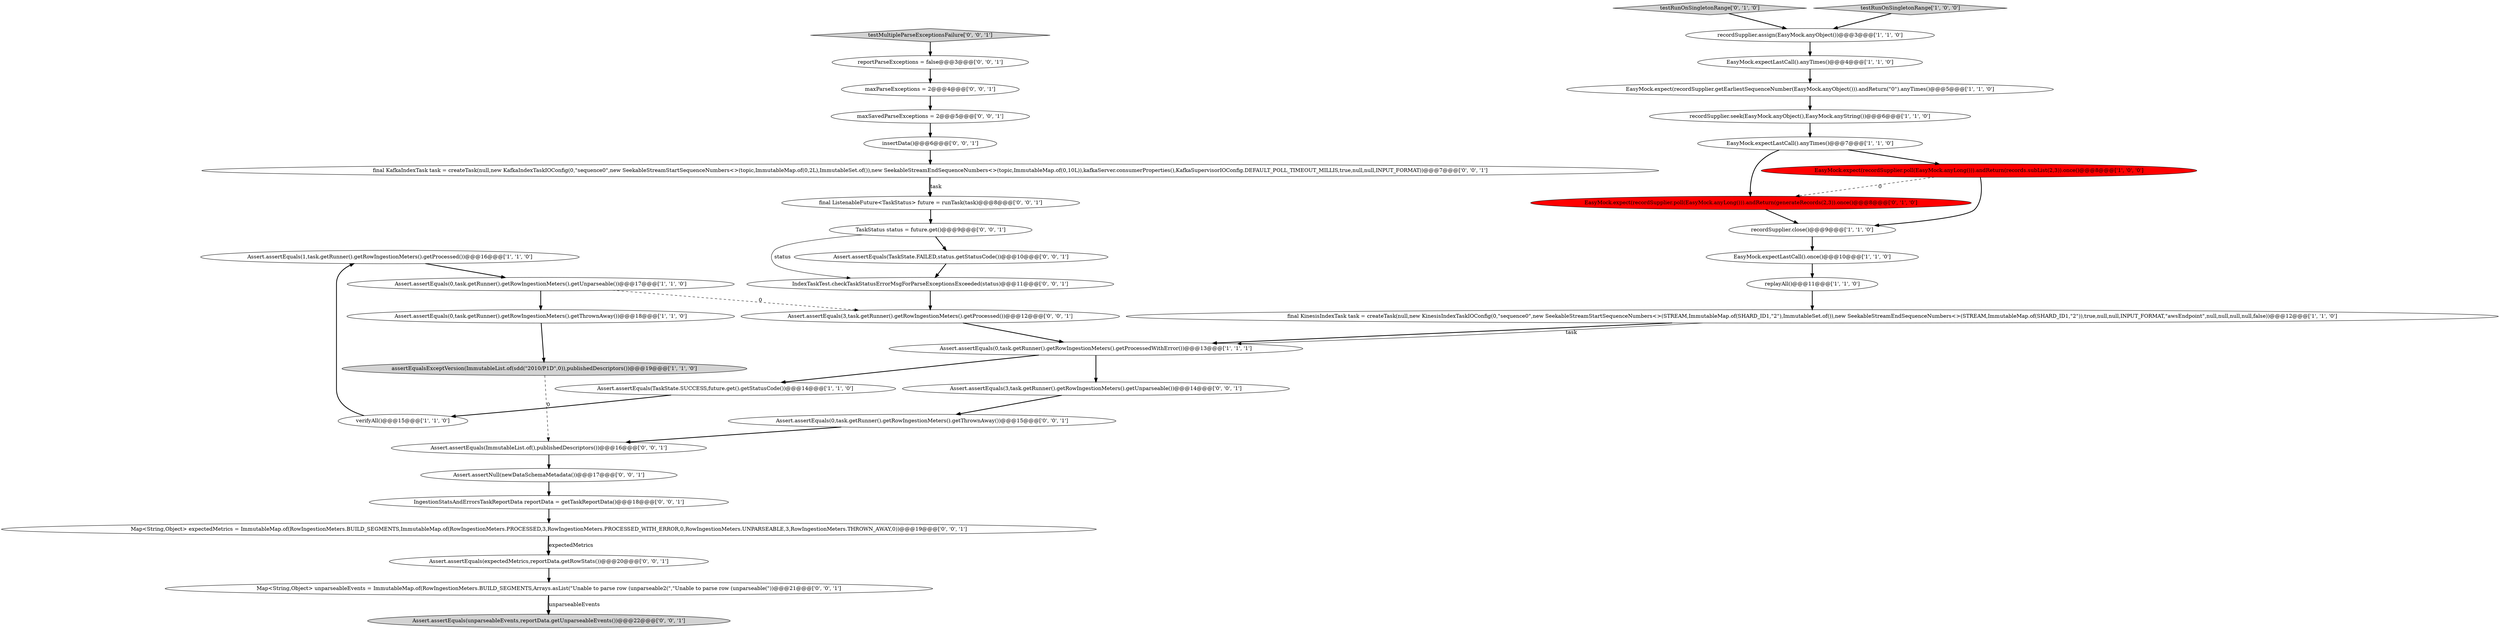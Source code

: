 digraph {
1 [style = filled, label = "Assert.assertEquals(1,task.getRunner().getRowIngestionMeters().getProcessed())@@@16@@@['1', '1', '0']", fillcolor = white, shape = ellipse image = "AAA0AAABBB1BBB"];
22 [style = filled, label = "final KafkaIndexTask task = createTask(null,new KafkaIndexTaskIOConfig(0,\"sequence0\",new SeekableStreamStartSequenceNumbers<>(topic,ImmutableMap.of(0,2L),ImmutableSet.of()),new SeekableStreamEndSequenceNumbers<>(topic,ImmutableMap.of(0,10L)),kafkaServer.consumerProperties(),KafkaSupervisorIOConfig.DEFAULT_POLL_TIMEOUT_MILLIS,true,null,null,INPUT_FORMAT))@@@7@@@['0', '0', '1']", fillcolor = white, shape = ellipse image = "AAA0AAABBB3BBB"];
26 [style = filled, label = "IndexTaskTest.checkTaskStatusErrorMsgForParseExceptionsExceeded(status)@@@11@@@['0', '0', '1']", fillcolor = white, shape = ellipse image = "AAA0AAABBB3BBB"];
19 [style = filled, label = "testRunOnSingletonRange['0', '1', '0']", fillcolor = lightgray, shape = diamond image = "AAA0AAABBB2BBB"];
35 [style = filled, label = "maxParseExceptions = 2@@@4@@@['0', '0', '1']", fillcolor = white, shape = ellipse image = "AAA0AAABBB3BBB"];
18 [style = filled, label = "EasyMock.expect(recordSupplier.poll(EasyMock.anyLong())).andReturn(generateRecords(2,3)).once()@@@8@@@['0', '1', '0']", fillcolor = red, shape = ellipse image = "AAA1AAABBB2BBB"];
11 [style = filled, label = "assertEqualsExceptVersion(ImmutableList.of(sdd(\"2010/P1D\",0)),publishedDescriptors())@@@19@@@['1', '1', '0']", fillcolor = lightgray, shape = ellipse image = "AAA0AAABBB1BBB"];
16 [style = filled, label = "Assert.assertEquals(TaskState.SUCCESS,future.get().getStatusCode())@@@14@@@['1', '1', '0']", fillcolor = white, shape = ellipse image = "AAA0AAABBB1BBB"];
31 [style = filled, label = "testMultipleParseExceptionsFailure['0', '0', '1']", fillcolor = lightgray, shape = diamond image = "AAA0AAABBB3BBB"];
29 [style = filled, label = "Assert.assertNull(newDataSchemaMetadata())@@@17@@@['0', '0', '1']", fillcolor = white, shape = ellipse image = "AAA0AAABBB3BBB"];
25 [style = filled, label = "Assert.assertEquals(3,task.getRunner().getRowIngestionMeters().getUnparseable())@@@14@@@['0', '0', '1']", fillcolor = white, shape = ellipse image = "AAA0AAABBB3BBB"];
6 [style = filled, label = "testRunOnSingletonRange['1', '0', '0']", fillcolor = lightgray, shape = diamond image = "AAA0AAABBB1BBB"];
30 [style = filled, label = "Assert.assertEquals(unparseableEvents,reportData.getUnparseableEvents())@@@22@@@['0', '0', '1']", fillcolor = lightgray, shape = ellipse image = "AAA0AAABBB3BBB"];
9 [style = filled, label = "recordSupplier.seek(EasyMock.anyObject(),EasyMock.anyString())@@@6@@@['1', '1', '0']", fillcolor = white, shape = ellipse image = "AAA0AAABBB1BBB"];
20 [style = filled, label = "insertData()@@@6@@@['0', '0', '1']", fillcolor = white, shape = ellipse image = "AAA0AAABBB3BBB"];
21 [style = filled, label = "Assert.assertEquals(3,task.getRunner().getRowIngestionMeters().getProcessed())@@@12@@@['0', '0', '1']", fillcolor = white, shape = ellipse image = "AAA0AAABBB3BBB"];
23 [style = filled, label = "Assert.assertEquals(0,task.getRunner().getRowIngestionMeters().getThrownAway())@@@15@@@['0', '0', '1']", fillcolor = white, shape = ellipse image = "AAA0AAABBB3BBB"];
33 [style = filled, label = "maxSavedParseExceptions = 2@@@5@@@['0', '0', '1']", fillcolor = white, shape = ellipse image = "AAA0AAABBB3BBB"];
13 [style = filled, label = "recordSupplier.assign(EasyMock.anyObject())@@@3@@@['1', '1', '0']", fillcolor = white, shape = ellipse image = "AAA0AAABBB1BBB"];
24 [style = filled, label = "TaskStatus status = future.get()@@@9@@@['0', '0', '1']", fillcolor = white, shape = ellipse image = "AAA0AAABBB3BBB"];
28 [style = filled, label = "final ListenableFuture<TaskStatus> future = runTask(task)@@@8@@@['0', '0', '1']", fillcolor = white, shape = ellipse image = "AAA0AAABBB3BBB"];
5 [style = filled, label = "EasyMock.expect(recordSupplier.getEarliestSequenceNumber(EasyMock.anyObject())).andReturn(\"0\").anyTimes()@@@5@@@['1', '1', '0']", fillcolor = white, shape = ellipse image = "AAA0AAABBB1BBB"];
15 [style = filled, label = "replayAll()@@@11@@@['1', '1', '0']", fillcolor = white, shape = ellipse image = "AAA0AAABBB1BBB"];
38 [style = filled, label = "reportParseExceptions = false@@@3@@@['0', '0', '1']", fillcolor = white, shape = ellipse image = "AAA0AAABBB3BBB"];
10 [style = filled, label = "final KinesisIndexTask task = createTask(null,new KinesisIndexTaskIOConfig(0,\"sequence0\",new SeekableStreamStartSequenceNumbers<>(STREAM,ImmutableMap.of(SHARD_ID1,\"2\"),ImmutableSet.of()),new SeekableStreamEndSequenceNumbers<>(STREAM,ImmutableMap.of(SHARD_ID1,\"2\")),true,null,null,INPUT_FORMAT,\"awsEndpoint\",null,null,null,null,false))@@@12@@@['1', '1', '0']", fillcolor = white, shape = ellipse image = "AAA0AAABBB1BBB"];
39 [style = filled, label = "Map<String,Object> expectedMetrics = ImmutableMap.of(RowIngestionMeters.BUILD_SEGMENTS,ImmutableMap.of(RowIngestionMeters.PROCESSED,3,RowIngestionMeters.PROCESSED_WITH_ERROR,0,RowIngestionMeters.UNPARSEABLE,3,RowIngestionMeters.THROWN_AWAY,0))@@@19@@@['0', '0', '1']", fillcolor = white, shape = ellipse image = "AAA0AAABBB3BBB"];
32 [style = filled, label = "Assert.assertEquals(TaskState.FAILED,status.getStatusCode())@@@10@@@['0', '0', '1']", fillcolor = white, shape = ellipse image = "AAA0AAABBB3BBB"];
7 [style = filled, label = "EasyMock.expectLastCall().anyTimes()@@@4@@@['1', '1', '0']", fillcolor = white, shape = ellipse image = "AAA0AAABBB1BBB"];
4 [style = filled, label = "Assert.assertEquals(0,task.getRunner().getRowIngestionMeters().getThrownAway())@@@18@@@['1', '1', '0']", fillcolor = white, shape = ellipse image = "AAA0AAABBB1BBB"];
3 [style = filled, label = "Assert.assertEquals(0,task.getRunner().getRowIngestionMeters().getProcessedWithError())@@@13@@@['1', '1', '1']", fillcolor = white, shape = ellipse image = "AAA0AAABBB1BBB"];
36 [style = filled, label = "Assert.assertEquals(ImmutableList.of(),publishedDescriptors())@@@16@@@['0', '0', '1']", fillcolor = white, shape = ellipse image = "AAA0AAABBB3BBB"];
0 [style = filled, label = "verifyAll()@@@15@@@['1', '1', '0']", fillcolor = white, shape = ellipse image = "AAA0AAABBB1BBB"];
8 [style = filled, label = "EasyMock.expect(recordSupplier.poll(EasyMock.anyLong())).andReturn(records.subList(2,3)).once()@@@8@@@['1', '0', '0']", fillcolor = red, shape = ellipse image = "AAA1AAABBB1BBB"];
12 [style = filled, label = "EasyMock.expectLastCall().anyTimes()@@@7@@@['1', '1', '0']", fillcolor = white, shape = ellipse image = "AAA0AAABBB1BBB"];
14 [style = filled, label = "Assert.assertEquals(0,task.getRunner().getRowIngestionMeters().getUnparseable())@@@17@@@['1', '1', '0']", fillcolor = white, shape = ellipse image = "AAA0AAABBB1BBB"];
2 [style = filled, label = "EasyMock.expectLastCall().once()@@@10@@@['1', '1', '0']", fillcolor = white, shape = ellipse image = "AAA0AAABBB1BBB"];
34 [style = filled, label = "IngestionStatsAndErrorsTaskReportData reportData = getTaskReportData()@@@18@@@['0', '0', '1']", fillcolor = white, shape = ellipse image = "AAA0AAABBB3BBB"];
17 [style = filled, label = "recordSupplier.close()@@@9@@@['1', '1', '0']", fillcolor = white, shape = ellipse image = "AAA0AAABBB1BBB"];
37 [style = filled, label = "Assert.assertEquals(expectedMetrics,reportData.getRowStats())@@@20@@@['0', '0', '1']", fillcolor = white, shape = ellipse image = "AAA0AAABBB3BBB"];
27 [style = filled, label = "Map<String,Object> unparseableEvents = ImmutableMap.of(RowIngestionMeters.BUILD_SEGMENTS,Arrays.asList(\"Unable to parse row (unparseable2(\",\"Unable to parse row (unparseable(\"))@@@21@@@['0', '0', '1']", fillcolor = white, shape = ellipse image = "AAA0AAABBB3BBB"];
39->37 [style = bold, label=""];
15->10 [style = bold, label=""];
16->0 [style = bold, label=""];
33->20 [style = bold, label=""];
5->9 [style = bold, label=""];
37->27 [style = bold, label=""];
3->25 [style = bold, label=""];
25->23 [style = bold, label=""];
36->29 [style = bold, label=""];
27->30 [style = bold, label=""];
24->32 [style = bold, label=""];
35->33 [style = bold, label=""];
18->17 [style = bold, label=""];
10->3 [style = bold, label=""];
22->28 [style = bold, label=""];
31->38 [style = bold, label=""];
22->28 [style = solid, label="task"];
3->16 [style = bold, label=""];
29->34 [style = bold, label=""];
11->36 [style = dashed, label="0"];
32->26 [style = bold, label=""];
20->22 [style = bold, label=""];
26->21 [style = bold, label=""];
8->17 [style = bold, label=""];
7->5 [style = bold, label=""];
24->26 [style = solid, label="status"];
39->37 [style = solid, label="expectedMetrics"];
19->13 [style = bold, label=""];
17->2 [style = bold, label=""];
10->3 [style = solid, label="task"];
12->8 [style = bold, label=""];
13->7 [style = bold, label=""];
0->1 [style = bold, label=""];
6->13 [style = bold, label=""];
34->39 [style = bold, label=""];
2->15 [style = bold, label=""];
12->18 [style = bold, label=""];
28->24 [style = bold, label=""];
27->30 [style = solid, label="unparseableEvents"];
8->18 [style = dashed, label="0"];
14->21 [style = dashed, label="0"];
1->14 [style = bold, label=""];
23->36 [style = bold, label=""];
9->12 [style = bold, label=""];
4->11 [style = bold, label=""];
38->35 [style = bold, label=""];
21->3 [style = bold, label=""];
14->4 [style = bold, label=""];
}
